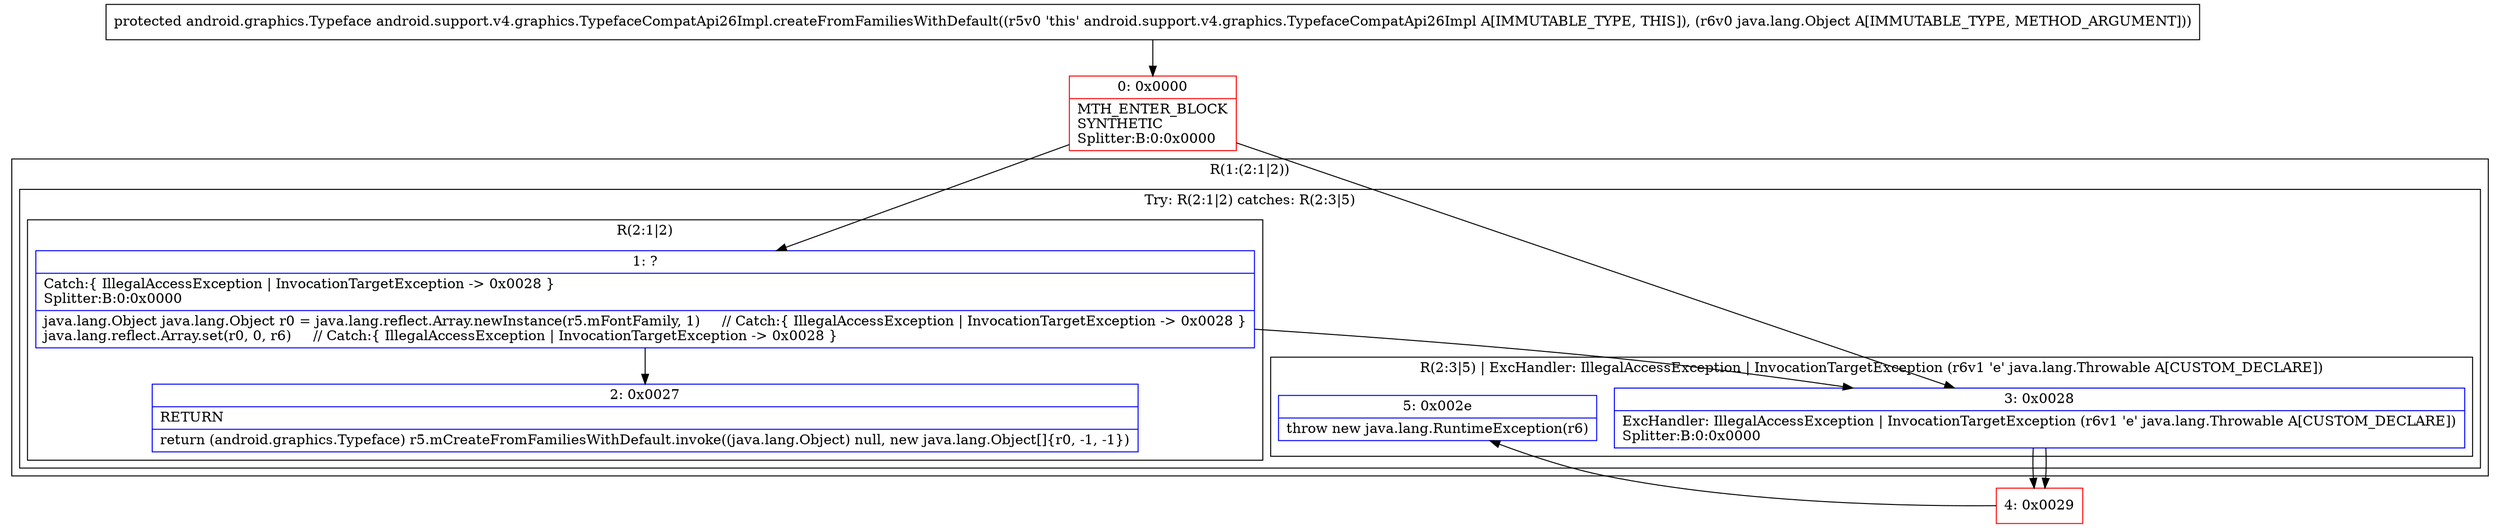 digraph "CFG forandroid.support.v4.graphics.TypefaceCompatApi26Impl.createFromFamiliesWithDefault(Ljava\/lang\/Object;)Landroid\/graphics\/Typeface;" {
subgraph cluster_Region_1995073375 {
label = "R(1:(2:1|2))";
node [shape=record,color=blue];
subgraph cluster_TryCatchRegion_2089013007 {
label = "Try: R(2:1|2) catches: R(2:3|5)";
node [shape=record,color=blue];
subgraph cluster_Region_688097077 {
label = "R(2:1|2)";
node [shape=record,color=blue];
Node_1 [shape=record,label="{1\:\ ?|Catch:\{ IllegalAccessException \| InvocationTargetException \-\> 0x0028 \}\lSplitter:B:0:0x0000\l|java.lang.Object java.lang.Object r0 = java.lang.reflect.Array.newInstance(r5.mFontFamily, 1)     \/\/ Catch:\{ IllegalAccessException \| InvocationTargetException \-\> 0x0028 \}\ljava.lang.reflect.Array.set(r0, 0, r6)     \/\/ Catch:\{ IllegalAccessException \| InvocationTargetException \-\> 0x0028 \}\l}"];
Node_2 [shape=record,label="{2\:\ 0x0027|RETURN\l|return (android.graphics.Typeface) r5.mCreateFromFamiliesWithDefault.invoke((java.lang.Object) null, new java.lang.Object[]\{r0, \-1, \-1\})\l}"];
}
subgraph cluster_Region_307449603 {
label = "R(2:3|5) | ExcHandler: IllegalAccessException \| InvocationTargetException (r6v1 'e' java.lang.Throwable A[CUSTOM_DECLARE])\l";
node [shape=record,color=blue];
Node_3 [shape=record,label="{3\:\ 0x0028|ExcHandler: IllegalAccessException \| InvocationTargetException (r6v1 'e' java.lang.Throwable A[CUSTOM_DECLARE])\lSplitter:B:0:0x0000\l}"];
Node_5 [shape=record,label="{5\:\ 0x002e|throw new java.lang.RuntimeException(r6)\l}"];
}
}
}
subgraph cluster_Region_307449603 {
label = "R(2:3|5) | ExcHandler: IllegalAccessException \| InvocationTargetException (r6v1 'e' java.lang.Throwable A[CUSTOM_DECLARE])\l";
node [shape=record,color=blue];
Node_3 [shape=record,label="{3\:\ 0x0028|ExcHandler: IllegalAccessException \| InvocationTargetException (r6v1 'e' java.lang.Throwable A[CUSTOM_DECLARE])\lSplitter:B:0:0x0000\l}"];
Node_5 [shape=record,label="{5\:\ 0x002e|throw new java.lang.RuntimeException(r6)\l}"];
}
Node_0 [shape=record,color=red,label="{0\:\ 0x0000|MTH_ENTER_BLOCK\lSYNTHETIC\lSplitter:B:0:0x0000\l}"];
Node_4 [shape=record,color=red,label="{4\:\ 0x0029}"];
MethodNode[shape=record,label="{protected android.graphics.Typeface android.support.v4.graphics.TypefaceCompatApi26Impl.createFromFamiliesWithDefault((r5v0 'this' android.support.v4.graphics.TypefaceCompatApi26Impl A[IMMUTABLE_TYPE, THIS]), (r6v0 java.lang.Object A[IMMUTABLE_TYPE, METHOD_ARGUMENT])) }"];
MethodNode -> Node_0;
Node_1 -> Node_2;
Node_1 -> Node_3;
Node_3 -> Node_4;
Node_3 -> Node_4;
Node_0 -> Node_1;
Node_0 -> Node_3;
Node_4 -> Node_5;
}


